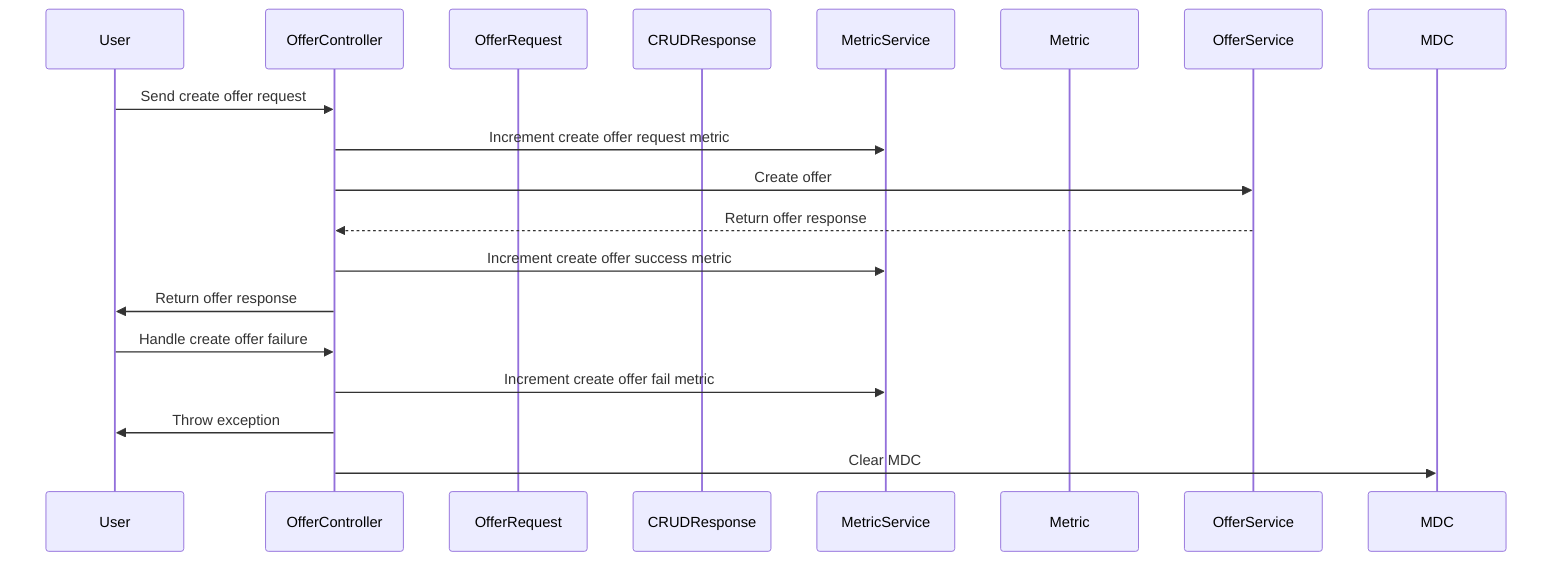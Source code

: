 sequenceDiagram
    participant User
    participant OfferController
    participant OfferRequest
    participant CRUDResponse
    participant MetricService
    participant Metric
    participant OfferService
    participant MDC
    
    User->>OfferController: Send create offer request
    OfferController->>MetricService: Increment create offer request metric
    OfferController->>OfferService: Create offer
    OfferService-->>OfferController: Return offer response
    OfferController->>MetricService: Increment create offer success metric
    OfferController->>User: Return offer response
    User->>OfferController: Handle create offer failure
    OfferController->>MetricService: Increment create offer fail metric
    OfferController->>User: Throw exception
    OfferController->>MDC: Clear MDC